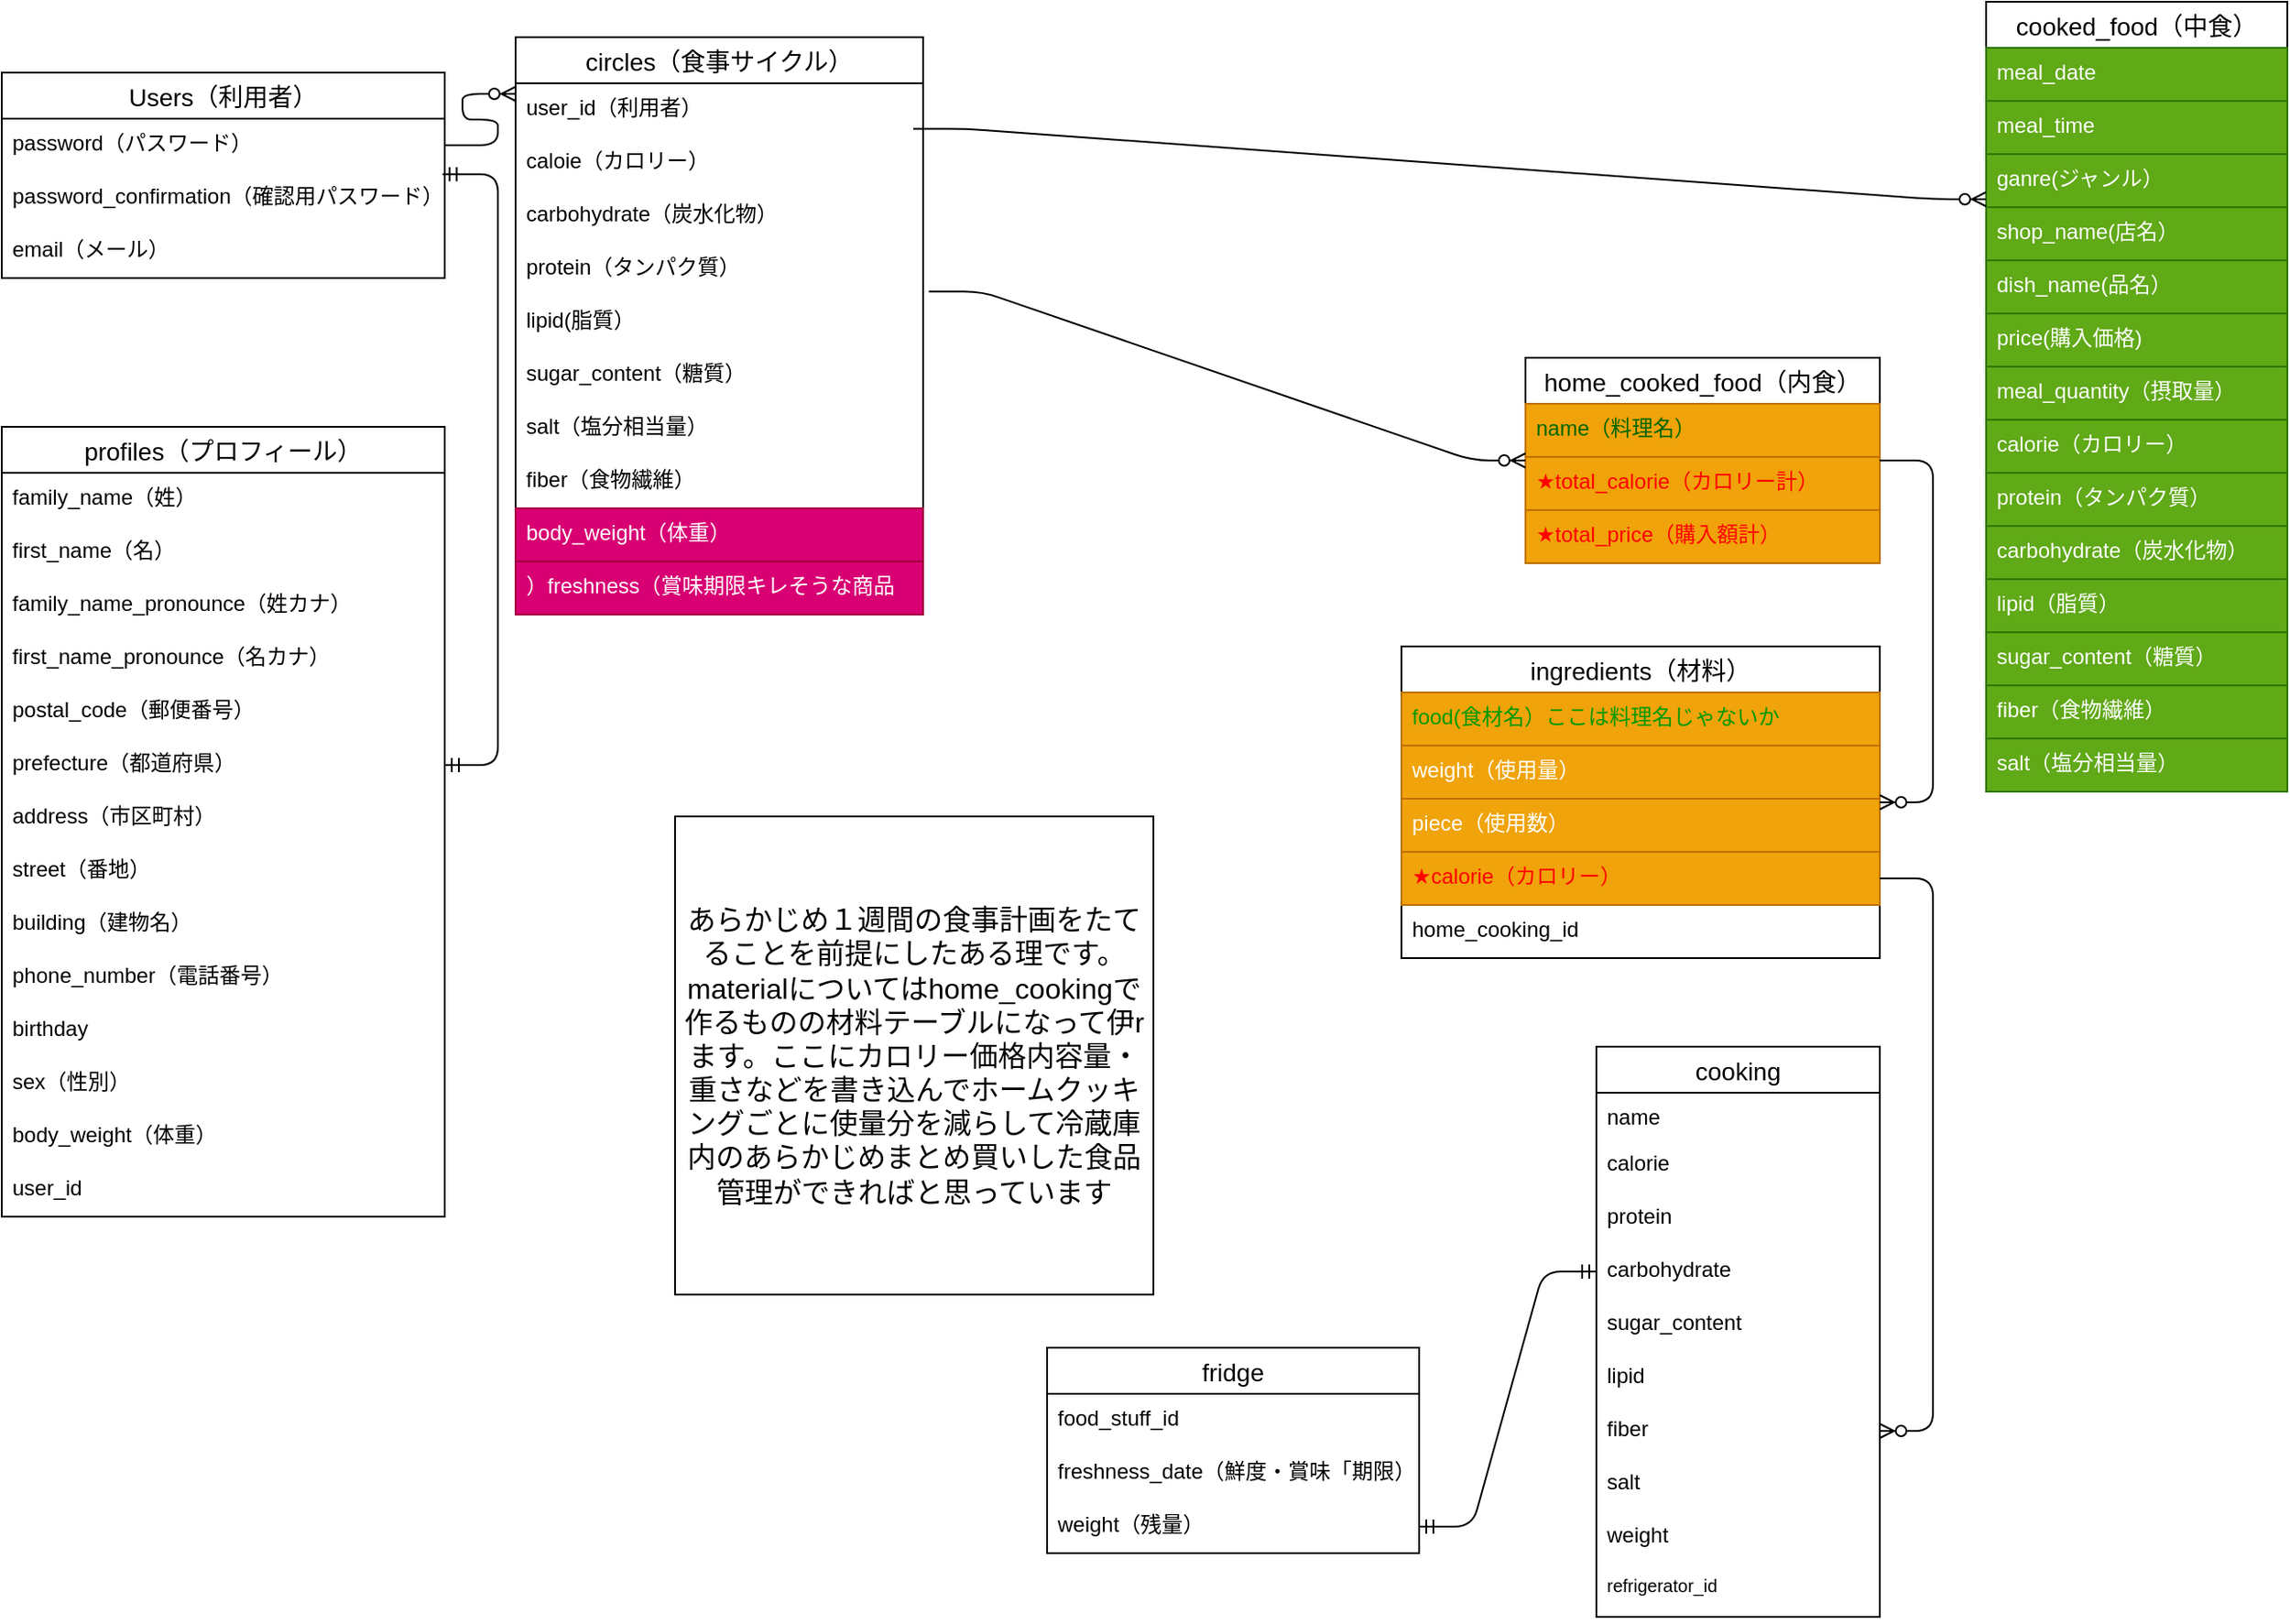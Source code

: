 <mxfile>
    <diagram id="WbgnvZaTyjX36KZ8kXM8" name="ページ1">
        <mxGraphModel dx="1770" dy="953" grid="1" gridSize="10" guides="1" tooltips="1" connect="1" arrows="1" fold="1" page="1" pageScale="1" pageWidth="850" pageHeight="1100" math="0" shadow="0">
            <root>
                <mxCell id="0"/>
                <mxCell id="1" parent="0"/>
                <mxCell id="3" value="Users（利用者）" style="swimlane;fontStyle=0;childLayout=stackLayout;horizontal=1;startSize=26;horizontalStack=0;resizeParent=1;resizeParentMax=0;resizeLast=0;collapsible=1;marginBottom=0;align=center;fontSize=14;" parent="1" vertex="1">
                    <mxGeometry x="30" y="50" width="250" height="116" as="geometry"/>
                </mxCell>
                <mxCell id="4" value="password（パスワード）" style="text;strokeColor=none;fillColor=none;spacingLeft=4;spacingRight=4;overflow=hidden;rotatable=0;points=[[0,0.5],[1,0.5]];portConstraint=eastwest;fontSize=12;" parent="3" vertex="1">
                    <mxGeometry y="26" width="250" height="30" as="geometry"/>
                </mxCell>
                <mxCell id="5" value="password_confirmation（確認用パスワード）" style="text;strokeColor=none;fillColor=none;spacingLeft=4;spacingRight=4;overflow=hidden;rotatable=0;points=[[0,0.5],[1,0.5]];portConstraint=eastwest;fontSize=12;" parent="3" vertex="1">
                    <mxGeometry y="56" width="250" height="30" as="geometry"/>
                </mxCell>
                <mxCell id="6" value="email（メール）" style="text;strokeColor=none;fillColor=none;spacingLeft=4;spacingRight=4;overflow=hidden;rotatable=0;points=[[0,0.5],[1,0.5]];portConstraint=eastwest;fontSize=12;" parent="3" vertex="1">
                    <mxGeometry y="86" width="250" height="30" as="geometry"/>
                </mxCell>
                <mxCell id="7" value="circles（食事サイクル）" style="swimlane;fontStyle=0;childLayout=stackLayout;horizontal=1;startSize=26;horizontalStack=0;resizeParent=1;resizeParentMax=0;resizeLast=0;collapsible=1;marginBottom=0;align=center;fontSize=14;" parent="1" vertex="1">
                    <mxGeometry x="320" y="30" width="230" height="326" as="geometry">
                        <mxRectangle x="360" y="80" width="140" height="40" as="alternateBounds"/>
                    </mxGeometry>
                </mxCell>
                <mxCell id="8" value="user_id（利用者）" style="text;strokeColor=none;fillColor=none;spacingLeft=4;spacingRight=4;overflow=hidden;rotatable=0;points=[[0,0.5],[1,0.5]];portConstraint=eastwest;fontSize=12;" parent="7" vertex="1">
                    <mxGeometry y="26" width="230" height="30" as="geometry"/>
                </mxCell>
                <mxCell id="9" value="caloie（カロリー）" style="text;strokeColor=none;fillColor=none;spacingLeft=4;spacingRight=4;overflow=hidden;rotatable=0;points=[[0,0.5],[1,0.5]];portConstraint=eastwest;fontSize=12;" parent="7" vertex="1">
                    <mxGeometry y="56" width="230" height="30" as="geometry"/>
                </mxCell>
                <mxCell id="91" value="carbohydrate（炭水化物）" style="text;strokeColor=none;fillColor=none;spacingLeft=4;spacingRight=4;overflow=hidden;rotatable=0;points=[[0,0.5],[1,0.5]];portConstraint=eastwest;fontSize=12;" vertex="1" parent="7">
                    <mxGeometry y="86" width="230" height="30" as="geometry"/>
                </mxCell>
                <mxCell id="93" value="protein（タンパク質）" style="text;strokeColor=none;fillColor=none;spacingLeft=4;spacingRight=4;overflow=hidden;rotatable=0;points=[[0,0.5],[1,0.5]];portConstraint=eastwest;fontSize=12;" vertex="1" parent="7">
                    <mxGeometry y="116" width="230" height="30" as="geometry"/>
                </mxCell>
                <mxCell id="94" value="lipid(脂質）" style="text;strokeColor=none;fillColor=none;spacingLeft=4;spacingRight=4;overflow=hidden;rotatable=0;points=[[0,0.5],[1,0.5]];portConstraint=eastwest;fontSize=12;" vertex="1" parent="7">
                    <mxGeometry y="146" width="230" height="30" as="geometry"/>
                </mxCell>
                <mxCell id="92" value="sugar_content（糖質）" style="text;strokeColor=none;fillColor=none;spacingLeft=4;spacingRight=4;overflow=hidden;rotatable=0;points=[[0,0.5],[1,0.5]];portConstraint=eastwest;fontSize=12;" vertex="1" parent="7">
                    <mxGeometry y="176" width="230" height="30" as="geometry"/>
                </mxCell>
                <mxCell id="96" value="salt（塩分相当量）" style="text;strokeColor=none;fillColor=none;spacingLeft=4;spacingRight=4;overflow=hidden;rotatable=0;points=[[0,0.5],[1,0.5]];portConstraint=eastwest;fontSize=12;" vertex="1" parent="7">
                    <mxGeometry y="206" width="230" height="30" as="geometry"/>
                </mxCell>
                <mxCell id="95" value="fiber（食物繊維）" style="text;strokeColor=none;fillColor=none;spacingLeft=4;spacingRight=4;overflow=hidden;rotatable=0;points=[[0,0.5],[1,0.5]];portConstraint=eastwest;fontSize=12;" vertex="1" parent="7">
                    <mxGeometry y="236" width="230" height="30" as="geometry"/>
                </mxCell>
                <mxCell id="66" value="body_weight（体重）" style="text;strokeColor=#A50040;fillColor=#d80073;spacingLeft=4;spacingRight=4;overflow=hidden;rotatable=0;points=[[0,0.5],[1,0.5]];portConstraint=eastwest;fontSize=12;fontColor=#ffffff;" parent="7" vertex="1">
                    <mxGeometry y="266" width="230" height="30" as="geometry"/>
                </mxCell>
                <mxCell id="67" value="）freshness（賞味期限キレそうな商品" style="text;strokeColor=#A50040;fillColor=#d80073;spacingLeft=4;spacingRight=4;overflow=hidden;rotatable=0;points=[[0,0.5],[1,0.5]];portConstraint=eastwest;fontSize=12;fontColor=#ffffff;" parent="7" vertex="1">
                    <mxGeometry y="296" width="230" height="30" as="geometry"/>
                </mxCell>
                <mxCell id="11" value="cooked_food（中食）" style="swimlane;fontStyle=0;childLayout=stackLayout;horizontal=1;startSize=26;horizontalStack=0;resizeParent=1;resizeParentMax=0;resizeLast=0;collapsible=1;marginBottom=0;align=center;fontSize=14;" parent="1" vertex="1">
                    <mxGeometry x="1150" y="10" width="170" height="446" as="geometry"/>
                </mxCell>
                <mxCell id="12" value="meal_date" style="text;strokeColor=#2D7600;fillColor=#60a917;spacingLeft=4;spacingRight=4;overflow=hidden;rotatable=0;points=[[0,0.5],[1,0.5]];portConstraint=eastwest;fontSize=12;fontColor=#ffffff;" parent="11" vertex="1">
                    <mxGeometry y="26" width="170" height="30" as="geometry"/>
                </mxCell>
                <mxCell id="69" value="meal_time" style="text;strokeColor=#2D7600;fillColor=#60a917;spacingLeft=4;spacingRight=4;overflow=hidden;rotatable=0;points=[[0,0.5],[1,0.5]];portConstraint=eastwest;fontSize=12;fontColor=#ffffff;" parent="11" vertex="1">
                    <mxGeometry y="56" width="170" height="30" as="geometry"/>
                </mxCell>
                <mxCell id="70" value="ganre(ジャンル）" style="text;strokeColor=#2D7600;fillColor=#60a917;spacingLeft=4;spacingRight=4;overflow=hidden;rotatable=0;points=[[0,0.5],[1,0.5]];portConstraint=eastwest;fontSize=12;fontColor=#ffffff;" parent="11" vertex="1">
                    <mxGeometry y="86" width="170" height="30" as="geometry"/>
                </mxCell>
                <mxCell id="13" value="shop_name(店名）" style="text;strokeColor=#2D7600;fillColor=#60a917;spacingLeft=4;spacingRight=4;overflow=hidden;rotatable=0;points=[[0,0.5],[1,0.5]];portConstraint=eastwest;fontSize=12;fontColor=#ffffff;" parent="11" vertex="1">
                    <mxGeometry y="116" width="170" height="30" as="geometry"/>
                </mxCell>
                <mxCell id="72" value="dish_name(品名）" style="text;strokeColor=#2D7600;fillColor=#60a917;spacingLeft=4;spacingRight=4;overflow=hidden;rotatable=0;points=[[0,0.5],[1,0.5]];portConstraint=eastwest;fontSize=12;fontColor=#ffffff;" parent="11" vertex="1">
                    <mxGeometry y="146" width="170" height="30" as="geometry"/>
                </mxCell>
                <mxCell id="71" value="price(購入価格)" style="text;strokeColor=#2D7600;fillColor=#60a917;spacingLeft=4;spacingRight=4;overflow=hidden;rotatable=0;points=[[0,0.5],[1,0.5]];portConstraint=eastwest;fontSize=12;fontColor=#ffffff;" parent="11" vertex="1">
                    <mxGeometry y="176" width="170" height="30" as="geometry"/>
                </mxCell>
                <mxCell id="73" value="meal_quantity（摂取量）" style="text;strokeColor=#2D7600;fillColor=#60a917;spacingLeft=4;spacingRight=4;overflow=hidden;rotatable=0;points=[[0,0.5],[1,0.5]];portConstraint=eastwest;fontSize=12;fontColor=#ffffff;" parent="11" vertex="1">
                    <mxGeometry y="206" width="170" height="30" as="geometry"/>
                </mxCell>
                <mxCell id="74" value="calorie（カロリー）" style="text;strokeColor=#2D7600;fillColor=#60a917;spacingLeft=4;spacingRight=4;overflow=hidden;rotatable=0;points=[[0,0.5],[1,0.5]];portConstraint=eastwest;fontSize=12;fontColor=#ffffff;" parent="11" vertex="1">
                    <mxGeometry y="236" width="170" height="30" as="geometry"/>
                </mxCell>
                <mxCell id="14" value="protein（タンパク質）" style="text;strokeColor=#2D7600;fillColor=#60a917;spacingLeft=4;spacingRight=4;overflow=hidden;rotatable=0;points=[[0,0.5],[1,0.5]];portConstraint=eastwest;fontSize=12;fontColor=#ffffff;" parent="11" vertex="1">
                    <mxGeometry y="266" width="170" height="30" as="geometry"/>
                </mxCell>
                <mxCell id="75" value="carbohydrate（炭水化物）" style="text;strokeColor=#2D7600;fillColor=#60a917;spacingLeft=4;spacingRight=4;overflow=hidden;rotatable=0;points=[[0,0.5],[1,0.5]];portConstraint=eastwest;fontSize=12;fontColor=#ffffff;" parent="11" vertex="1">
                    <mxGeometry y="296" width="170" height="30" as="geometry"/>
                </mxCell>
                <mxCell id="77" value="lipid（脂質）" style="text;strokeColor=#2D7600;fillColor=#60a917;spacingLeft=4;spacingRight=4;overflow=hidden;rotatable=0;points=[[0,0.5],[1,0.5]];portConstraint=eastwest;fontSize=12;fontColor=#ffffff;" parent="11" vertex="1">
                    <mxGeometry y="326" width="170" height="30" as="geometry"/>
                </mxCell>
                <mxCell id="76" value="sugar_content（糖質）" style="text;strokeColor=#2D7600;fillColor=#60a917;spacingLeft=4;spacingRight=4;overflow=hidden;rotatable=0;points=[[0,0.5],[1,0.5]];portConstraint=eastwest;fontSize=12;fontColor=#ffffff;" parent="11" vertex="1">
                    <mxGeometry y="356" width="170" height="30" as="geometry"/>
                </mxCell>
                <mxCell id="80" value="fiber（食物繊維）" style="text;strokeColor=#2D7600;fillColor=#60a917;spacingLeft=4;spacingRight=4;overflow=hidden;rotatable=0;points=[[0,0.5],[1,0.5]];portConstraint=eastwest;fontSize=12;fontColor=#ffffff;" parent="11" vertex="1">
                    <mxGeometry y="386" width="170" height="30" as="geometry"/>
                </mxCell>
                <mxCell id="78" value="salt（塩分相当量）" style="text;strokeColor=#2D7600;fillColor=#60a917;spacingLeft=4;spacingRight=4;overflow=hidden;rotatable=0;points=[[0,0.5],[1,0.5]];portConstraint=eastwest;fontSize=12;fontColor=#ffffff;" parent="11" vertex="1">
                    <mxGeometry y="416" width="170" height="30" as="geometry"/>
                </mxCell>
                <mxCell id="15" value="home_cooked_food（内食）" style="swimlane;fontStyle=0;childLayout=stackLayout;horizontal=1;startSize=26;horizontalStack=0;resizeParent=1;resizeParentMax=0;resizeLast=0;collapsible=1;marginBottom=0;align=center;fontSize=14;" parent="1" vertex="1">
                    <mxGeometry x="890" y="211" width="200" height="116" as="geometry"/>
                </mxCell>
                <mxCell id="16" value="name（料理名）" style="text;strokeColor=#BD7000;fillColor=#f0a30a;spacingLeft=4;spacingRight=4;overflow=hidden;rotatable=0;points=[[0,0.5],[1,0.5]];portConstraint=eastwest;fontSize=12;fontColor=#006600;" parent="15" vertex="1">
                    <mxGeometry y="26" width="200" height="30" as="geometry"/>
                </mxCell>
                <mxCell id="17" value="★total_calorie（カロリー計）" style="text;strokeColor=#BD7000;fillColor=#f0a30a;spacingLeft=4;spacingRight=4;overflow=hidden;rotatable=0;points=[[0,0.5],[1,0.5]];portConstraint=eastwest;fontSize=12;fontColor=#FF0000;" parent="15" vertex="1">
                    <mxGeometry y="56" width="200" height="30" as="geometry"/>
                </mxCell>
                <mxCell id="18" value="★total_price（購入額計）" style="text;strokeColor=#BD7000;fillColor=#f0a30a;spacingLeft=4;spacingRight=4;overflow=hidden;rotatable=0;points=[[0,0.5],[1,0.5]];portConstraint=eastwest;fontSize=12;fontColor=#FF0000;" parent="15" vertex="1">
                    <mxGeometry y="86" width="200" height="30" as="geometry"/>
                </mxCell>
                <mxCell id="19" value="" style="edgeStyle=entityRelationEdgeStyle;fontSize=12;html=1;endArrow=ERzeroToMany;endFill=1;entryX=0;entryY=0.2;entryDx=0;entryDy=0;entryPerimeter=0;exitX=1;exitY=0.5;exitDx=0;exitDy=0;" parent="1" source="4" target="8" edge="1">
                    <mxGeometry width="100" height="100" relative="1" as="geometry">
                        <mxPoint x="290" y="91" as="sourcePoint"/>
                        <mxPoint x="358.08" y="196" as="targetPoint"/>
                    </mxGeometry>
                </mxCell>
                <mxCell id="20" value="profiles（プロフィール）" style="swimlane;fontStyle=0;childLayout=stackLayout;horizontal=1;startSize=26;horizontalStack=0;resizeParent=1;resizeParentMax=0;resizeLast=0;collapsible=1;marginBottom=0;align=center;fontSize=14;" parent="1" vertex="1">
                    <mxGeometry x="30" y="250" width="250" height="446" as="geometry"/>
                </mxCell>
                <mxCell id="21" value="family_name（姓）" style="text;strokeColor=none;fillColor=none;spacingLeft=4;spacingRight=4;overflow=hidden;rotatable=0;points=[[0,0.5],[1,0.5]];portConstraint=eastwest;fontSize=12;" parent="20" vertex="1">
                    <mxGeometry y="26" width="250" height="30" as="geometry"/>
                </mxCell>
                <mxCell id="22" value="first_name（名）" style="text;strokeColor=none;fillColor=none;spacingLeft=4;spacingRight=4;overflow=hidden;rotatable=0;points=[[0,0.5],[1,0.5]];portConstraint=eastwest;fontSize=12;" parent="20" vertex="1">
                    <mxGeometry y="56" width="250" height="30" as="geometry"/>
                </mxCell>
                <mxCell id="23" value="family_name_pronounce（姓カナ）" style="text;strokeColor=none;fillColor=none;spacingLeft=4;spacingRight=4;overflow=hidden;rotatable=0;points=[[0,0.5],[1,0.5]];portConstraint=eastwest;fontSize=12;" parent="20" vertex="1">
                    <mxGeometry y="86" width="250" height="30" as="geometry"/>
                </mxCell>
                <mxCell id="24" value="first_name_pronounce（名カナ）" style="text;strokeColor=none;fillColor=none;spacingLeft=4;spacingRight=4;overflow=hidden;rotatable=0;points=[[0,0.5],[1,0.5]];portConstraint=eastwest;fontSize=12;" parent="20" vertex="1">
                    <mxGeometry y="116" width="250" height="30" as="geometry"/>
                </mxCell>
                <mxCell id="25" value="postal_code（郵便番号）" style="text;strokeColor=none;fillColor=none;spacingLeft=4;spacingRight=4;overflow=hidden;rotatable=0;points=[[0,0.5],[1,0.5]];portConstraint=eastwest;fontSize=12;" parent="20" vertex="1">
                    <mxGeometry y="146" width="250" height="30" as="geometry"/>
                </mxCell>
                <mxCell id="26" value="prefecture（都道府県）" style="text;strokeColor=none;fillColor=none;spacingLeft=4;spacingRight=4;overflow=hidden;rotatable=0;points=[[0,0.5],[1,0.5]];portConstraint=eastwest;fontSize=12;" parent="20" vertex="1">
                    <mxGeometry y="176" width="250" height="30" as="geometry"/>
                </mxCell>
                <mxCell id="27" value="address（市区町村）" style="text;strokeColor=none;fillColor=none;spacingLeft=4;spacingRight=4;overflow=hidden;rotatable=0;points=[[0,0.5],[1,0.5]];portConstraint=eastwest;fontSize=12;" parent="20" vertex="1">
                    <mxGeometry y="206" width="250" height="30" as="geometry"/>
                </mxCell>
                <mxCell id="28" value="street（番地）" style="text;strokeColor=none;fillColor=none;spacingLeft=4;spacingRight=4;overflow=hidden;rotatable=0;points=[[0,0.5],[1,0.5]];portConstraint=eastwest;fontSize=12;" parent="20" vertex="1">
                    <mxGeometry y="236" width="250" height="30" as="geometry"/>
                </mxCell>
                <mxCell id="29" value="building（建物名）" style="text;strokeColor=none;fillColor=none;spacingLeft=4;spacingRight=4;overflow=hidden;rotatable=0;points=[[0,0.5],[1,0.5]];portConstraint=eastwest;fontSize=12;" parent="20" vertex="1">
                    <mxGeometry y="266" width="250" height="30" as="geometry"/>
                </mxCell>
                <mxCell id="30" value="phone_number（電話番号）" style="text;strokeColor=none;fillColor=none;spacingLeft=4;spacingRight=4;overflow=hidden;rotatable=0;points=[[0,0.5],[1,0.5]];portConstraint=eastwest;fontSize=12;" parent="20" vertex="1">
                    <mxGeometry y="296" width="250" height="30" as="geometry"/>
                </mxCell>
                <mxCell id="31" value="birthday" style="text;strokeColor=none;fillColor=none;spacingLeft=4;spacingRight=4;overflow=hidden;rotatable=0;points=[[0,0.5],[1,0.5]];portConstraint=eastwest;fontSize=12;" parent="20" vertex="1">
                    <mxGeometry y="326" width="250" height="30" as="geometry"/>
                </mxCell>
                <mxCell id="68" value="sex（性別）" style="text;strokeColor=none;fillColor=none;spacingLeft=4;spacingRight=4;overflow=hidden;rotatable=0;points=[[0,0.5],[1,0.5]];portConstraint=eastwest;fontSize=12;" parent="20" vertex="1">
                    <mxGeometry y="356" width="250" height="30" as="geometry"/>
                </mxCell>
                <mxCell id="32" value="body_weight（体重）" style="text;strokeColor=none;fillColor=none;spacingLeft=4;spacingRight=4;overflow=hidden;rotatable=0;points=[[0,0.5],[1,0.5]];portConstraint=eastwest;fontSize=12;" parent="20" vertex="1">
                    <mxGeometry y="386" width="250" height="30" as="geometry"/>
                </mxCell>
                <mxCell id="33" value="user_id" style="text;strokeColor=none;fillColor=none;spacingLeft=4;spacingRight=4;overflow=hidden;rotatable=0;points=[[0,0.5],[1,0.5]];portConstraint=eastwest;fontSize=12;" parent="20" vertex="1">
                    <mxGeometry y="416" width="250" height="30" as="geometry"/>
                </mxCell>
                <mxCell id="34" value="" style="edgeStyle=entityRelationEdgeStyle;fontSize=12;html=1;endArrow=ERmandOne;startArrow=ERmandOne;entryX=0.995;entryY=0.044;entryDx=0;entryDy=0;entryPerimeter=0;" parent="1" source="26" target="5" edge="1">
                    <mxGeometry width="100" height="100" relative="1" as="geometry">
                        <mxPoint x="290" y="310" as="sourcePoint"/>
                        <mxPoint x="360" y="253" as="targetPoint"/>
                    </mxGeometry>
                </mxCell>
                <mxCell id="35" value="ingredients（材料）" style="swimlane;fontStyle=0;childLayout=stackLayout;horizontal=1;startSize=26;horizontalStack=0;resizeParent=1;resizeParentMax=0;resizeLast=0;collapsible=1;marginBottom=0;align=center;fontSize=14;" parent="1" vertex="1">
                    <mxGeometry x="820" y="374" width="270" height="176" as="geometry"/>
                </mxCell>
                <mxCell id="36" value="food(食材名）ここは料理名じゃないか" style="text;strokeColor=#BD7000;fillColor=#f0a30a;spacingLeft=4;spacingRight=4;overflow=hidden;rotatable=0;points=[[0,0.5],[1,0.5]];portConstraint=eastwest;fontSize=12;fontColor=#009900;" parent="35" vertex="1">
                    <mxGeometry y="26" width="270" height="30" as="geometry"/>
                </mxCell>
                <mxCell id="37" value="weight（使用量）" style="text;strokeColor=#BD7000;fillColor=#f0a30a;spacingLeft=4;spacingRight=4;overflow=hidden;rotatable=0;points=[[0,0.5],[1,0.5]];portConstraint=eastwest;fontSize=12;fontColor=#ffffff;" parent="35" vertex="1">
                    <mxGeometry y="56" width="270" height="30" as="geometry"/>
                </mxCell>
                <mxCell id="38" value="piece（使用数）" style="text;strokeColor=#BD7000;fillColor=#f0a30a;spacingLeft=4;spacingRight=4;overflow=hidden;rotatable=0;points=[[0,0.5],[1,0.5]];portConstraint=eastwest;fontSize=12;fontColor=#ffffff;" parent="35" vertex="1">
                    <mxGeometry y="86" width="270" height="30" as="geometry"/>
                </mxCell>
                <mxCell id="39" value="★calorie（カロリー）" style="text;strokeColor=#BD7000;fillColor=#f0a30a;spacingLeft=4;spacingRight=4;overflow=hidden;rotatable=0;points=[[0,0.5],[1,0.5]];portConstraint=eastwest;fontSize=12;fontColor=#FF0000;" parent="35" vertex="1">
                    <mxGeometry y="116" width="270" height="30" as="geometry"/>
                </mxCell>
                <mxCell id="40" value="home_cooking_id" style="text;spacingLeft=4;spacingRight=4;overflow=hidden;rotatable=0;points=[[0,0.5],[1,0.5]];portConstraint=eastwest;fontSize=12;" parent="35" vertex="1">
                    <mxGeometry y="146" width="270" height="30" as="geometry"/>
                </mxCell>
                <mxCell id="45" value="" style="edgeStyle=entityRelationEdgeStyle;fontSize=12;html=1;endArrow=ERzeroToMany;endFill=1;entryX=0;entryY=0.25;entryDx=0;entryDy=0;exitX=0.976;exitY=-0.141;exitDx=0;exitDy=0;exitPerimeter=0;" parent="1" source="9" target="11" edge="1">
                    <mxGeometry width="100" height="100" relative="1" as="geometry">
                        <mxPoint x="520" y="180" as="sourcePoint"/>
                        <mxPoint x="538.95" y="122.45" as="targetPoint"/>
                    </mxGeometry>
                </mxCell>
                <mxCell id="46" value="あらかじめ１週間の食事計画をたてることを前提にしたある理です。materialについてはhome_cookingで作るものの材料テーブルになって伊rます。ここにカロリー価格内容量・重さなどを書き込んでホームクッキングごとに使量分を減らして冷蔵庫内のあらかじめまとめ買いした食品管理ができればと思っています" style="whiteSpace=wrap;html=1;align=center;fontSize=16;" parent="1" vertex="1">
                    <mxGeometry x="410" y="470" width="270" height="270" as="geometry"/>
                </mxCell>
                <mxCell id="51" value="" style="edgeStyle=entityRelationEdgeStyle;fontSize=12;html=1;endArrow=ERzeroToMany;endFill=1;exitX=1.014;exitY=0.922;exitDx=0;exitDy=0;entryX=0;entryY=0.5;entryDx=0;entryDy=0;exitPerimeter=0;" parent="1" source="93" target="15" edge="1">
                    <mxGeometry width="100" height="100" relative="1" as="geometry">
                        <mxPoint x="510" y="131" as="sourcePoint"/>
                        <mxPoint x="540" y="231" as="targetPoint"/>
                    </mxGeometry>
                </mxCell>
                <mxCell id="53" value="cooking" style="swimlane;fontStyle=0;childLayout=stackLayout;horizontal=1;startSize=26;horizontalStack=0;resizeParent=1;resizeParentMax=0;resizeLast=0;collapsible=1;marginBottom=0;align=center;fontSize=14;" parent="1" vertex="1">
                    <mxGeometry x="930" y="600" width="160" height="322" as="geometry"/>
                </mxCell>
                <mxCell id="54" value="name" style="text;strokeColor=none;fillColor=none;spacingLeft=4;spacingRight=4;overflow=hidden;rotatable=0;points=[[0,0.5],[1,0.5]];portConstraint=eastwest;fontSize=12;" parent="53" vertex="1">
                    <mxGeometry y="26" width="160" height="26" as="geometry"/>
                </mxCell>
                <mxCell id="55" value="calorie" style="text;strokeColor=none;fillColor=none;spacingLeft=4;spacingRight=4;overflow=hidden;rotatable=0;points=[[0,0.5],[1,0.5]];portConstraint=eastwest;fontSize=12;" parent="53" vertex="1">
                    <mxGeometry y="52" width="160" height="30" as="geometry"/>
                </mxCell>
                <mxCell id="81" value="protein" style="text;strokeColor=none;fillColor=none;spacingLeft=4;spacingRight=4;overflow=hidden;rotatable=0;points=[[0,0.5],[1,0.5]];portConstraint=eastwest;fontSize=12;" parent="53" vertex="1">
                    <mxGeometry y="82" width="160" height="30" as="geometry"/>
                </mxCell>
                <mxCell id="82" value="carbohydrate" style="text;strokeColor=none;fillColor=none;spacingLeft=4;spacingRight=4;overflow=hidden;rotatable=0;points=[[0,0.5],[1,0.5]];portConstraint=eastwest;fontSize=12;" parent="53" vertex="1">
                    <mxGeometry y="112" width="160" height="30" as="geometry"/>
                </mxCell>
                <mxCell id="83" value="sugar_content" style="text;strokeColor=none;fillColor=none;spacingLeft=4;spacingRight=4;overflow=hidden;rotatable=0;points=[[0,0.5],[1,0.5]];portConstraint=eastwest;fontSize=12;" parent="53" vertex="1">
                    <mxGeometry y="142" width="160" height="30" as="geometry"/>
                </mxCell>
                <mxCell id="84" value="lipid" style="text;strokeColor=none;fillColor=none;spacingLeft=4;spacingRight=4;overflow=hidden;rotatable=0;points=[[0,0.5],[1,0.5]];portConstraint=eastwest;fontSize=12;" parent="53" vertex="1">
                    <mxGeometry y="172" width="160" height="30" as="geometry"/>
                </mxCell>
                <mxCell id="85" value="fiber" style="text;strokeColor=none;fillColor=none;spacingLeft=4;spacingRight=4;overflow=hidden;rotatable=0;points=[[0,0.5],[1,0.5]];portConstraint=eastwest;fontSize=12;" parent="53" vertex="1">
                    <mxGeometry y="202" width="160" height="30" as="geometry"/>
                </mxCell>
                <mxCell id="86" value="salt" style="text;strokeColor=none;fillColor=none;spacingLeft=4;spacingRight=4;overflow=hidden;rotatable=0;points=[[0,0.5],[1,0.5]];portConstraint=eastwest;fontSize=12;" parent="53" vertex="1">
                    <mxGeometry y="232" width="160" height="30" as="geometry"/>
                </mxCell>
                <mxCell id="56" value="weight" style="text;strokeColor=none;fillColor=none;spacingLeft=4;spacingRight=4;overflow=hidden;rotatable=0;points=[[0,0.5],[1,0.5]];portConstraint=eastwest;fontSize=12;" parent="53" vertex="1">
                    <mxGeometry y="262" width="160" height="30" as="geometry"/>
                </mxCell>
                <mxCell id="60" value="refrigerator_id" style="text;strokeColor=none;fillColor=none;spacingLeft=4;spacingRight=4;overflow=hidden;rotatable=0;points=[[0,0.5],[1,0.5]];portConstraint=eastwest;fontSize=10;" parent="53" vertex="1">
                    <mxGeometry y="292" width="160" height="30" as="geometry"/>
                </mxCell>
                <mxCell id="61" value="fridge" style="swimlane;fontStyle=0;childLayout=stackLayout;horizontal=1;startSize=26;horizontalStack=0;resizeParent=1;resizeParentMax=0;resizeLast=0;collapsible=1;marginBottom=0;align=center;fontSize=14;" parent="1" vertex="1">
                    <mxGeometry x="620" y="770" width="210" height="116" as="geometry"/>
                </mxCell>
                <mxCell id="88" value="food_stuff_id" style="text;strokeColor=none;fillColor=none;spacingLeft=4;spacingRight=4;overflow=hidden;rotatable=0;points=[[0,0.5],[1,0.5]];portConstraint=eastwest;fontSize=12;" parent="61" vertex="1">
                    <mxGeometry y="26" width="210" height="30" as="geometry"/>
                </mxCell>
                <mxCell id="89" value="freshness_date（鮮度・賞味「期限）" style="text;strokeColor=none;fillColor=none;spacingLeft=4;spacingRight=4;overflow=hidden;rotatable=0;points=[[0,0.5],[1,0.5]];portConstraint=eastwest;fontSize=12;" parent="61" vertex="1">
                    <mxGeometry y="56" width="210" height="30" as="geometry"/>
                </mxCell>
                <mxCell id="63" value="weight（残量）" style="text;strokeColor=none;fillColor=none;spacingLeft=4;spacingRight=4;overflow=hidden;rotatable=0;points=[[0,0.5],[1,0.5]];portConstraint=eastwest;fontSize=12;" parent="61" vertex="1">
                    <mxGeometry y="86" width="210" height="30" as="geometry"/>
                </mxCell>
                <mxCell id="65" value="" style="edgeStyle=entityRelationEdgeStyle;fontSize=12;html=1;endArrow=ERmandOne;startArrow=ERmandOne;entryX=0;entryY=0.5;entryDx=0;entryDy=0;" parent="1" source="63" edge="1">
                    <mxGeometry width="100" height="100" relative="1" as="geometry">
                        <mxPoint x="600" y="550" as="sourcePoint"/>
                        <mxPoint x="930" y="727" as="targetPoint"/>
                    </mxGeometry>
                </mxCell>
                <mxCell id="52" value="" style="edgeStyle=entityRelationEdgeStyle;fontSize=12;html=1;endArrow=ERzeroToMany;endFill=1;entryX=1;entryY=0.5;entryDx=0;entryDy=0;exitX=1;exitY=0.5;exitDx=0;exitDy=0;" parent="1" source="15" target="35" edge="1">
                    <mxGeometry width="100" height="100" relative="1" as="geometry">
                        <mxPoint x="920" y="550" as="sourcePoint"/>
                        <mxPoint x="1090" y="451" as="targetPoint"/>
                    </mxGeometry>
                </mxCell>
                <mxCell id="64" value="" style="edgeStyle=entityRelationEdgeStyle;fontSize=12;html=1;endArrow=ERzeroToMany;endFill=1;exitX=1;exitY=0.5;exitDx=0;exitDy=0;entryX=1;entryY=0.5;entryDx=0;entryDy=0;" parent="1" source="39" target="85" edge="1">
                    <mxGeometry width="100" height="100" relative="1" as="geometry">
                        <mxPoint x="1086" y="480" as="sourcePoint"/>
                        <mxPoint x="1090" y="717" as="targetPoint"/>
                    </mxGeometry>
                </mxCell>
            </root>
        </mxGraphModel>
    </diagram>
</mxfile>